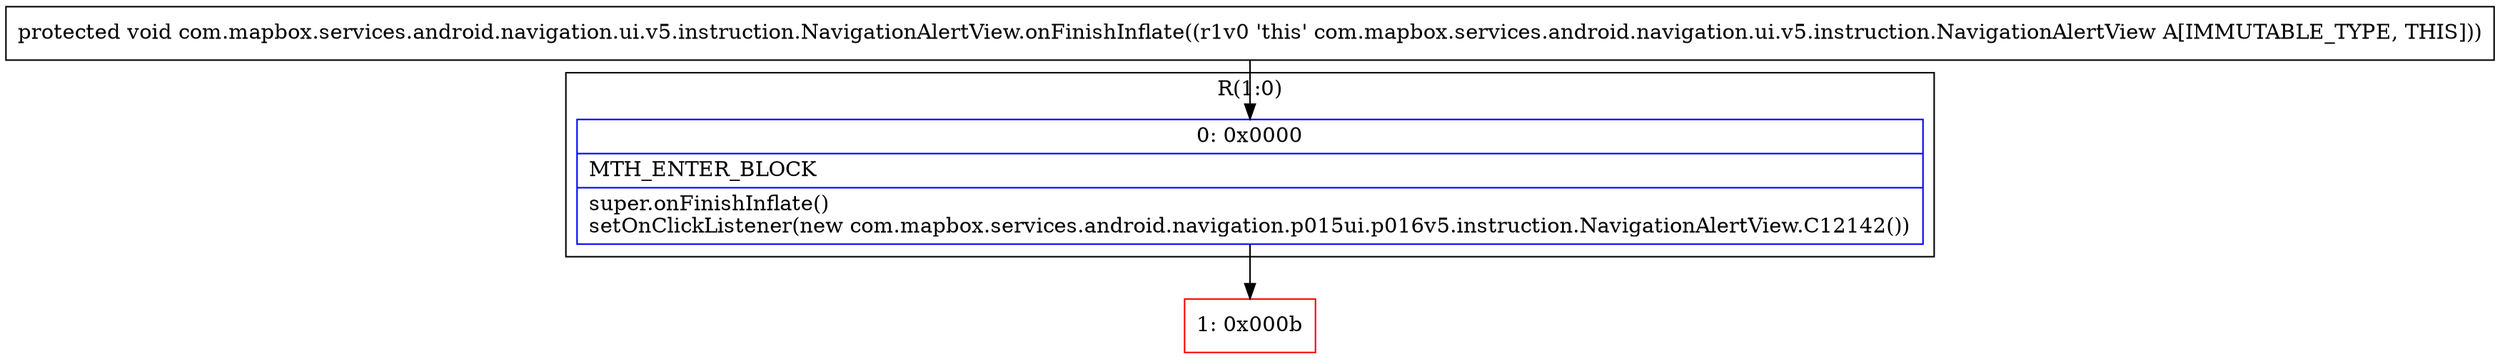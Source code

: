 digraph "CFG forcom.mapbox.services.android.navigation.ui.v5.instruction.NavigationAlertView.onFinishInflate()V" {
subgraph cluster_Region_604977057 {
label = "R(1:0)";
node [shape=record,color=blue];
Node_0 [shape=record,label="{0\:\ 0x0000|MTH_ENTER_BLOCK\l|super.onFinishInflate()\lsetOnClickListener(new com.mapbox.services.android.navigation.p015ui.p016v5.instruction.NavigationAlertView.C12142())\l}"];
}
Node_1 [shape=record,color=red,label="{1\:\ 0x000b}"];
MethodNode[shape=record,label="{protected void com.mapbox.services.android.navigation.ui.v5.instruction.NavigationAlertView.onFinishInflate((r1v0 'this' com.mapbox.services.android.navigation.ui.v5.instruction.NavigationAlertView A[IMMUTABLE_TYPE, THIS])) }"];
MethodNode -> Node_0;
Node_0 -> Node_1;
}

